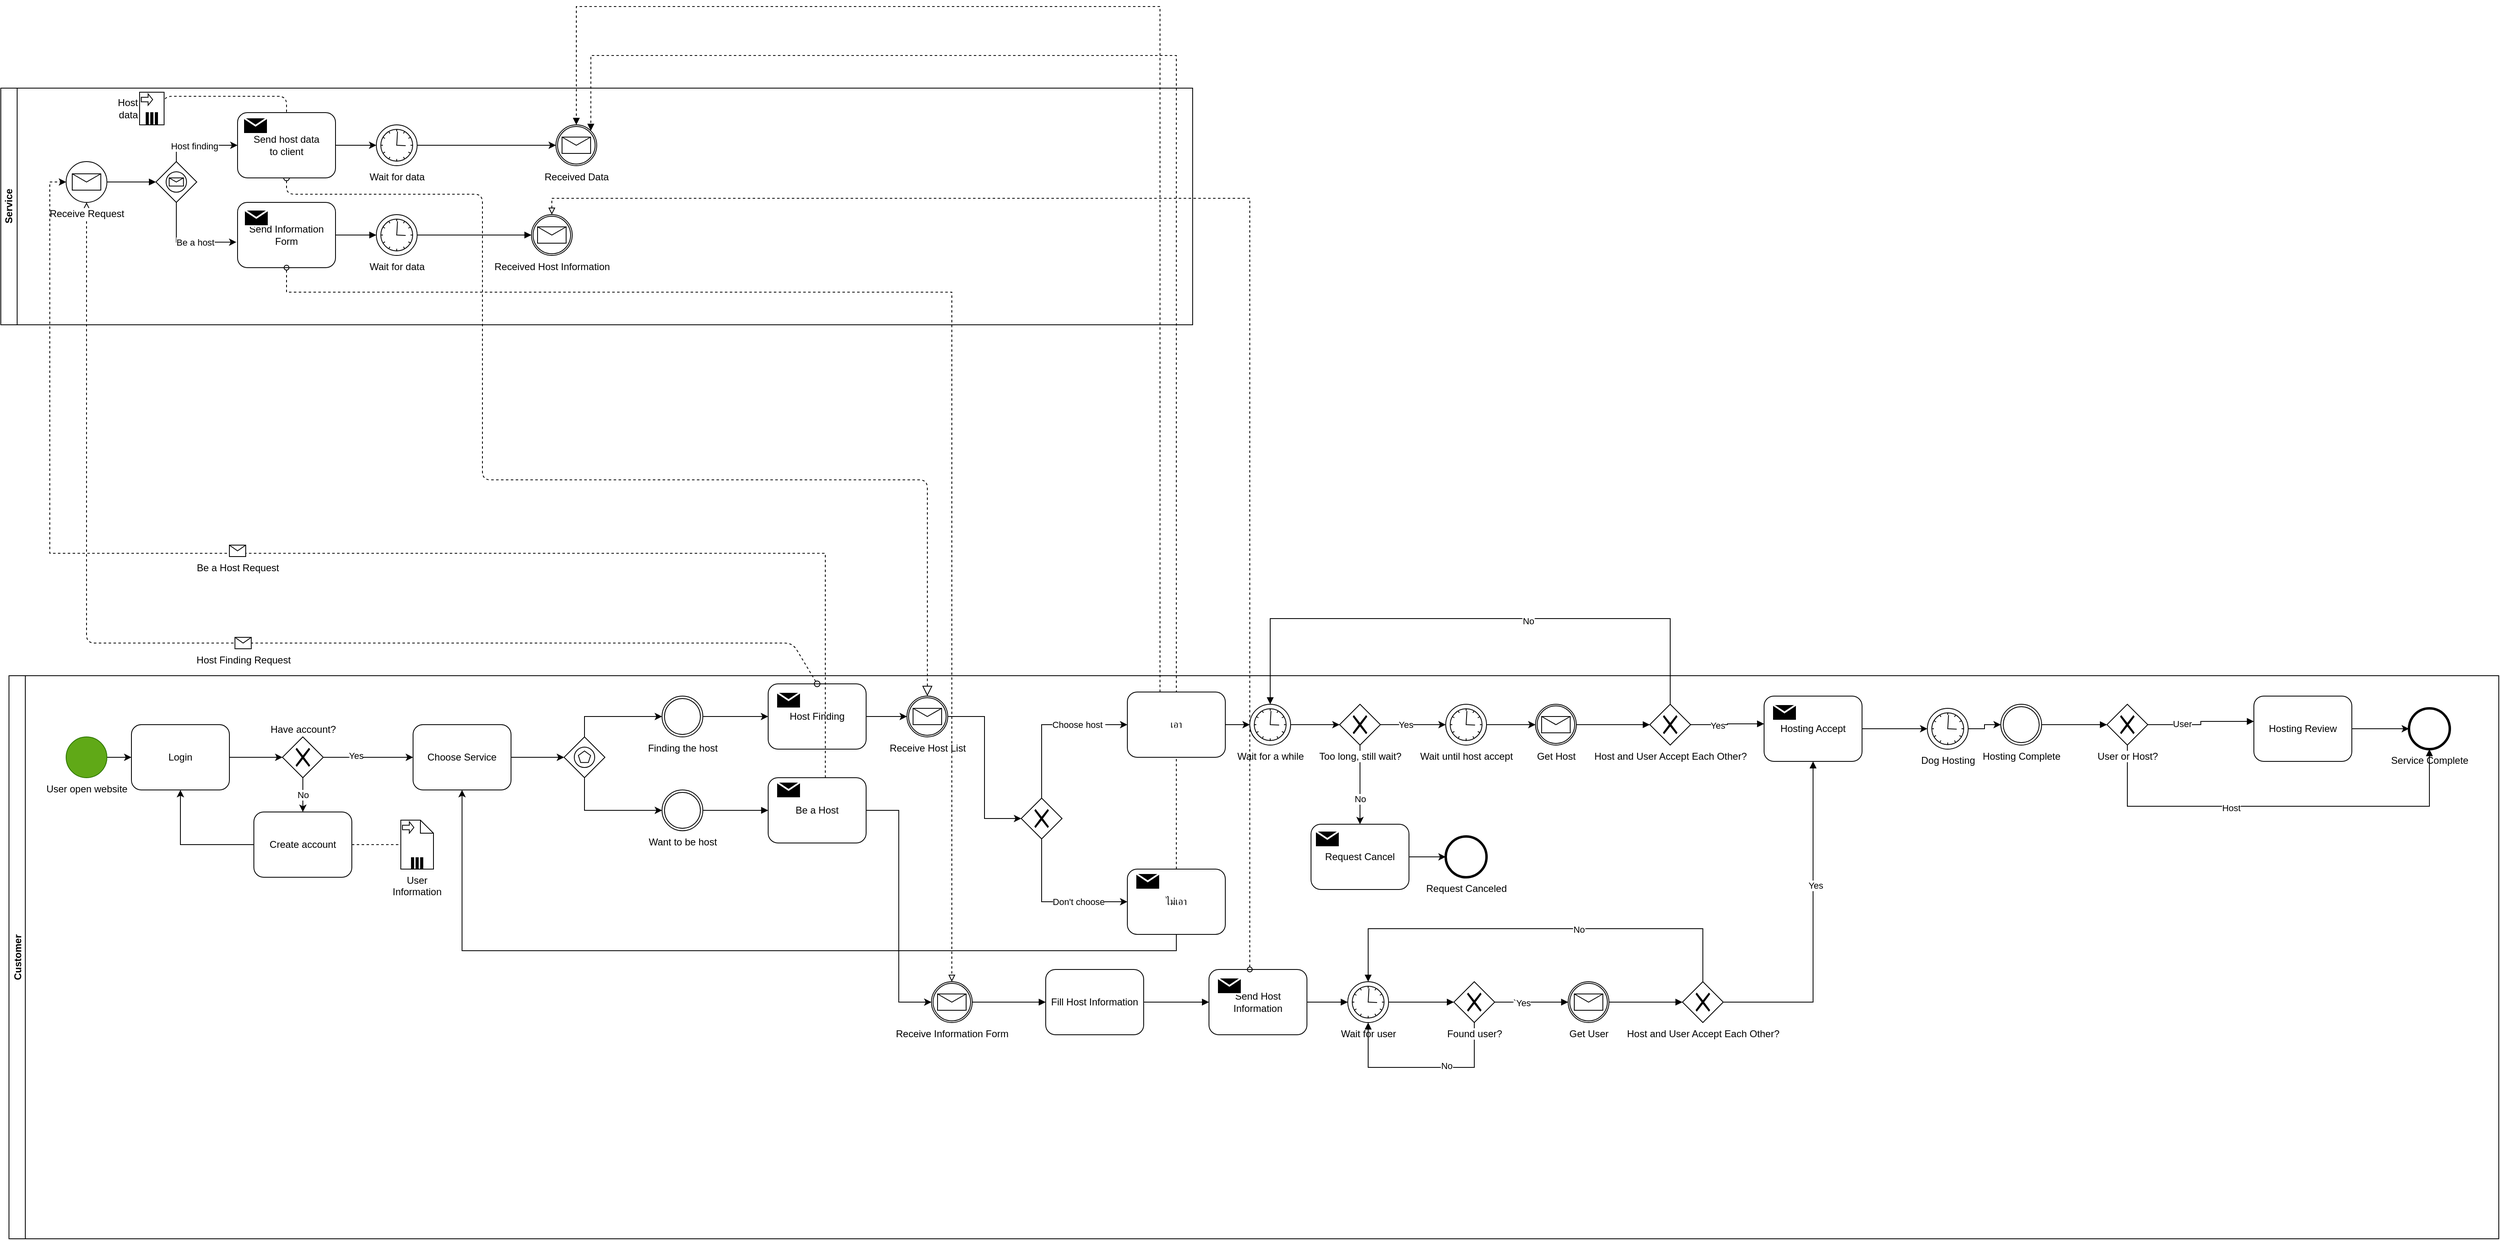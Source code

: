 <mxfile version="14.2.9" type="github">
  <diagram id="IrETMiKT1PBol7SlZVVF" name="Page-1">
    <mxGraphModel dx="1027" dy="2868" grid="1" gridSize="10" guides="1" tooltips="1" connect="1" arrows="1" fold="1" page="1" pageScale="1" pageWidth="3300" pageHeight="2339" math="0" shadow="0">
      <root>
        <mxCell id="0" />
        <mxCell id="1" parent="0" />
        <mxCell id="GYebaWpX_v4GkrJhdZKg-164" style="edgeStyle=orthogonalEdgeStyle;rounded=0;orthogonalLoop=1;jettySize=auto;html=1;entryX=0.855;entryY=0.145;entryDx=0;entryDy=0;entryPerimeter=0;dashed=1;startArrow=none;startFill=0;endArrow=block;endFill=1;" edge="1" parent="1" source="U3PMsX30JAEfUQWBjq2b-112" target="GYebaWpX_v4GkrJhdZKg-162">
          <mxGeometry relative="1" as="geometry">
            <Array as="points">
              <mxPoint x="1630" y="-2040" />
              <mxPoint x="913" y="-2040" />
            </Array>
          </mxGeometry>
        </mxCell>
        <mxCell id="6" value="Customer" style="swimlane;startSize=20;horizontal=0;labelPosition=center;verticalLabelPosition=middle;align=center;verticalAlign=middle;" parent="1" vertex="1">
          <mxGeometry x="200" y="-1280" width="3050" height="690" as="geometry" />
        </mxCell>
        <mxCell id="16" style="edgeStyle=orthogonalEdgeStyle;rounded=0;orthogonalLoop=1;jettySize=auto;html=1;entryX=0;entryY=0.5;entryDx=0;entryDy=0;" parent="6" source="7" target="15" edge="1">
          <mxGeometry relative="1" as="geometry" />
        </mxCell>
        <mxCell id="7" value="&lt;span style=&quot;&quot;&gt;User open website&lt;/span&gt;" style="shape=mxgraph.bpmn.shape;html=1;verticalLabelPosition=bottom;labelBackgroundColor=#FFFFFF;verticalAlign=top;align=center;perimeter=ellipsePerimeter;outlineConnect=0;outline=standard;symbol=general;fillColor=#60a917;strokeColor=#2D7600;" parent="6" vertex="1">
          <mxGeometry x="70" y="75" width="50" height="50" as="geometry" />
        </mxCell>
        <mxCell id="8" value="&lt;span style=&quot;&quot;&gt;Have account?&lt;/span&gt;" style="shape=mxgraph.bpmn.shape;html=1;verticalLabelPosition=top;labelBackgroundColor=#FFFFFF;verticalAlign=bottom;align=center;perimeter=rhombusPerimeter;background=gateway;outlineConnect=0;outline=none;symbol=exclusiveGw;labelPosition=center;" parent="6" vertex="1">
          <mxGeometry x="335" y="75" width="50" height="50" as="geometry" />
        </mxCell>
        <mxCell id="18" style="edgeStyle=orthogonalEdgeStyle;rounded=0;orthogonalLoop=1;jettySize=auto;html=1;entryX=0.5;entryY=1;entryDx=0;entryDy=0;" parent="6" source="10" target="15" edge="1">
          <mxGeometry relative="1" as="geometry" />
        </mxCell>
        <mxCell id="10" value="Create account" style="shape=ext;rounded=1;html=1;whiteSpace=wrap;labelBackgroundColor=#FFFFFF;" parent="6" vertex="1">
          <mxGeometry x="300" y="167" width="120" height="80" as="geometry" />
        </mxCell>
        <mxCell id="45" style="edgeStyle=orthogonalEdgeStyle;rounded=0;orthogonalLoop=1;jettySize=auto;html=1;entryX=0;entryY=0.5;entryDx=0;entryDy=0;" parent="6" source="14" target="46" edge="1">
          <mxGeometry relative="1" as="geometry">
            <mxPoint x="670" y="100" as="targetPoint" />
          </mxGeometry>
        </mxCell>
        <mxCell id="14" value="Choose Service" style="shape=ext;rounded=1;html=1;whiteSpace=wrap;labelBackgroundColor=#FFFFFF;" parent="6" vertex="1">
          <mxGeometry x="495" y="60" width="120" height="80" as="geometry" />
        </mxCell>
        <mxCell id="12" style="edgeStyle=orthogonalEdgeStyle;rounded=0;orthogonalLoop=1;jettySize=auto;html=1;exitX=1;exitY=0.5;exitDx=0;exitDy=0;entryX=0;entryY=0.5;entryDx=0;entryDy=0;" parent="6" source="8" target="14" edge="1">
          <mxGeometry relative="1" as="geometry">
            <mxPoint x="385" y="90.167" as="targetPoint" />
          </mxGeometry>
        </mxCell>
        <mxCell id="13" value="Yes" style="edgeLabel;html=1;align=center;verticalAlign=middle;resizable=0;points=[];" parent="12" vertex="1" connectable="0">
          <mxGeometry x="-0.277" y="2" relative="1" as="geometry">
            <mxPoint as="offset" />
          </mxGeometry>
        </mxCell>
        <mxCell id="9" value="No" style="edgeStyle=orthogonalEdgeStyle;rounded=0;orthogonalLoop=1;jettySize=auto;html=1;exitX=0.5;exitY=1;exitDx=0;exitDy=0;entryX=0.5;entryY=0;entryDx=0;entryDy=0;" parent="6" source="8" target="10" edge="1">
          <mxGeometry relative="1" as="geometry">
            <mxPoint x="280" y="170" as="targetPoint" />
          </mxGeometry>
        </mxCell>
        <mxCell id="17" style="edgeStyle=orthogonalEdgeStyle;rounded=0;orthogonalLoop=1;jettySize=auto;html=1;entryX=0;entryY=0.5;entryDx=0;entryDy=0;" parent="6" source="15" target="8" edge="1">
          <mxGeometry relative="1" as="geometry" />
        </mxCell>
        <mxCell id="15" value="Login" style="shape=ext;rounded=1;html=1;whiteSpace=wrap;" parent="6" vertex="1">
          <mxGeometry x="150" y="60" width="120" height="80" as="geometry" />
        </mxCell>
        <mxCell id="36" value="User Information" style="shape=note;whiteSpace=wrap;size=16;html=1;dropTarget=0;labelPosition=center;verticalLabelPosition=bottom;align=center;verticalAlign=top;" parent="6" vertex="1">
          <mxGeometry x="480" y="177" width="40" height="60" as="geometry" />
        </mxCell>
        <mxCell id="37" value="" style="html=1;shape=singleArrow;arrowWidth=0.4;arrowSize=0.4;outlineConnect=0;" parent="36" vertex="1">
          <mxGeometry width="14" height="14" relative="1" as="geometry">
            <mxPoint x="2" y="2" as="offset" />
          </mxGeometry>
        </mxCell>
        <mxCell id="38" value="" style="html=1;whiteSpace=wrap;shape=parallelMarker;outlineConnect=0;" parent="36" vertex="1">
          <mxGeometry x="0.5" y="1" width="14" height="14" relative="1" as="geometry">
            <mxPoint x="-7" y="-14" as="offset" />
          </mxGeometry>
        </mxCell>
        <mxCell id="42" value="" style="edgeStyle=elbowEdgeStyle;html=1;endArrow=none;elbow=vertical;dashed=1;exitX=1;exitY=0.5;exitDx=0;exitDy=0;entryX=0;entryY=0.5;entryDx=0;entryDy=0;entryPerimeter=0;" parent="6" source="10" target="36" edge="1">
          <mxGeometry width="160" relative="1" as="geometry">
            <mxPoint x="560" y="206.0" as="sourcePoint" />
            <mxPoint x="635" y="208.0" as="targetPoint" />
          </mxGeometry>
        </mxCell>
        <mxCell id="51" style="edgeStyle=orthogonalEdgeStyle;rounded=0;orthogonalLoop=1;jettySize=auto;html=1;entryX=0;entryY=0.5;entryDx=0;entryDy=0;" parent="6" source="46" target="48" edge="1">
          <mxGeometry relative="1" as="geometry">
            <Array as="points">
              <mxPoint x="705" y="165" />
            </Array>
          </mxGeometry>
        </mxCell>
        <mxCell id="46" value="" style="shape=mxgraph.bpmn.shape;html=1;verticalLabelPosition=bottom;labelBackgroundColor=#ffffff;verticalAlign=top;align=center;perimeter=rhombusPerimeter;background=gateway;outlineConnect=0;outline=standard;symbol=multiple;" parent="6" vertex="1">
          <mxGeometry x="680" y="75" width="50" height="50" as="geometry" />
        </mxCell>
        <mxCell id="55" style="edgeStyle=orthogonalEdgeStyle;rounded=0;orthogonalLoop=1;jettySize=auto;html=1;exitX=1;exitY=0.5;exitDx=0;exitDy=0;entryX=0;entryY=0.5;entryDx=0;entryDy=0;" parent="6" source="47" target="54" edge="1">
          <mxGeometry relative="1" as="geometry" />
        </mxCell>
        <mxCell id="47" value="&lt;span style=&quot;&quot;&gt;Finding the host&lt;/span&gt;" style="shape=mxgraph.bpmn.shape;html=1;verticalLabelPosition=bottom;labelBackgroundColor=#FFFFFF;verticalAlign=top;align=center;perimeter=ellipsePerimeter;outlineConnect=0;outline=throwing;symbol=general;" parent="6" vertex="1">
          <mxGeometry x="800" y="25" width="50" height="50" as="geometry" />
        </mxCell>
        <mxCell id="48" value="&lt;span style=&quot;&quot;&gt;Want to be host&lt;/span&gt;" style="shape=mxgraph.bpmn.shape;html=1;verticalLabelPosition=bottom;labelBackgroundColor=#FFFFFF;verticalAlign=top;align=center;perimeter=ellipsePerimeter;outlineConnect=0;outline=throwing;symbol=general;" parent="6" vertex="1">
          <mxGeometry x="800" y="140" width="50" height="50" as="geometry" />
        </mxCell>
        <mxCell id="50" style="edgeStyle=orthogonalEdgeStyle;rounded=0;orthogonalLoop=1;jettySize=auto;html=1;exitX=0.5;exitY=0;exitDx=0;exitDy=0;entryX=0;entryY=0.5;entryDx=0;entryDy=0;" parent="6" source="46" target="47" edge="1">
          <mxGeometry relative="1" as="geometry">
            <mxPoint x="750" y="50" as="targetPoint" />
          </mxGeometry>
        </mxCell>
        <mxCell id="T-1_7jK3bNMxZLInZrGx-74" style="edgeStyle=orthogonalEdgeStyle;rounded=0;orthogonalLoop=1;jettySize=auto;html=1;exitX=1;exitY=0.5;exitDx=0;exitDy=0;entryX=0;entryY=0.5;entryDx=0;entryDy=0;" parent="6" source="54" target="T-1_7jK3bNMxZLInZrGx-72" edge="1">
          <mxGeometry relative="1" as="geometry" />
        </mxCell>
        <mxCell id="54" value="Host Finding" style="shape=ext;rounded=1;html=1;whiteSpace=wrap;labelBackgroundColor=#FFFFFF;" parent="6" vertex="1">
          <mxGeometry x="930" y="10" width="120" height="80" as="geometry" />
        </mxCell>
        <mxCell id="GYebaWpX_v4GkrJhdZKg-70" style="edgeStyle=orthogonalEdgeStyle;rounded=0;orthogonalLoop=1;jettySize=auto;html=1;entryX=0;entryY=0.5;entryDx=0;entryDy=0;startArrow=none;startFill=0;" edge="1" parent="6" source="61" target="GYebaWpX_v4GkrJhdZKg-68">
          <mxGeometry relative="1" as="geometry" />
        </mxCell>
        <mxCell id="61" value="Be a Host" style="shape=ext;rounded=1;html=1;whiteSpace=wrap;labelBackgroundColor=#FFFFFF;" parent="6" vertex="1">
          <mxGeometry x="930" y="125" width="120" height="80" as="geometry" />
        </mxCell>
        <mxCell id="60" style="edgeStyle=none;orthogonalLoop=1;jettySize=auto;html=1;endArrow=block;endFill=1;endSize=6;entryX=0;entryY=0.5;entryDx=0;entryDy=0;" parent="6" source="48" target="61" edge="1">
          <mxGeometry relative="1" as="geometry">
            <mxPoint x="920" y="165" as="targetPoint" />
          </mxGeometry>
        </mxCell>
        <mxCell id="T-1_7jK3bNMxZLInZrGx-62" value="" style="shape=message;whiteSpace=wrap;html=1;outlineConnect=0;fillColor=#000000;strokeColor=#ffffff;strokeWidth=2;" parent="6" vertex="1">
          <mxGeometry x="940" y="20" width="30" height="20" as="geometry" />
        </mxCell>
        <mxCell id="T-1_7jK3bNMxZLInZrGx-63" style="edgeStyle=orthogonalEdgeStyle;rounded=0;orthogonalLoop=1;jettySize=auto;html=1;exitX=0.5;exitY=1;exitDx=0;exitDy=0;" parent="6" source="T-1_7jK3bNMxZLInZrGx-62" target="T-1_7jK3bNMxZLInZrGx-62" edge="1">
          <mxGeometry relative="1" as="geometry" />
        </mxCell>
        <mxCell id="T-1_7jK3bNMxZLInZrGx-64" value="" style="shape=message;whiteSpace=wrap;html=1;outlineConnect=0;fillColor=#000000;strokeColor=#ffffff;strokeWidth=2;" parent="6" vertex="1">
          <mxGeometry x="940" y="130" width="30" height="20" as="geometry" />
        </mxCell>
        <mxCell id="U3PMsX30JAEfUQWBjq2b-96" style="edgeStyle=orthogonalEdgeStyle;rounded=0;orthogonalLoop=1;jettySize=auto;html=1;exitX=1;exitY=0.5;exitDx=0;exitDy=0;entryX=0;entryY=0.5;entryDx=0;entryDy=0;" parent="6" source="T-1_7jK3bNMxZLInZrGx-72" target="U3PMsX30JAEfUQWBjq2b-121" edge="1">
          <mxGeometry relative="1" as="geometry">
            <mxPoint x="1240" y="175" as="targetPoint" />
          </mxGeometry>
        </mxCell>
        <mxCell id="T-1_7jK3bNMxZLInZrGx-72" value="Receive Host List" style="shape=mxgraph.bpmn.shape;html=1;verticalLabelPosition=bottom;labelBackgroundColor=#ffffff;verticalAlign=top;align=center;perimeter=ellipsePerimeter;outlineConnect=0;outline=catching;symbol=message;" parent="6" vertex="1">
          <mxGeometry x="1100" y="25" width="50" height="50" as="geometry" />
        </mxCell>
        <mxCell id="U3PMsX30JAEfUQWBjq2b-111" value="" style="shape=message;whiteSpace=wrap;html=1;outlineConnect=0;fillColor=#000000;strokeColor=#ffffff;strokeWidth=2;" parent="6" vertex="1">
          <mxGeometry x="1380" y="25" width="30" height="20" as="geometry" />
        </mxCell>
        <mxCell id="U3PMsX30JAEfUQWBjq2b-103" style="edgeStyle=orthogonalEdgeStyle;rounded=0;orthogonalLoop=1;jettySize=auto;html=1;entryX=0;entryY=0.5;entryDx=0;entryDy=0;exitX=0.5;exitY=0;exitDx=0;exitDy=0;" parent="6" source="U3PMsX30JAEfUQWBjq2b-121" target="U3PMsX30JAEfUQWBjq2b-110" edge="1">
          <mxGeometry relative="1" as="geometry">
            <mxPoint x="1265" y="210" as="targetPoint" />
            <mxPoint x="1265" y="150" as="sourcePoint" />
          </mxGeometry>
        </mxCell>
        <mxCell id="U3PMsX30JAEfUQWBjq2b-119" value="Choose host&amp;nbsp;" style="edgeLabel;html=1;align=center;verticalAlign=middle;resizable=0;points=[];" parent="U3PMsX30JAEfUQWBjq2b-103" connectable="0" vertex="1">
          <mxGeometry x="0.383" relative="1" as="geometry">
            <mxPoint as="offset" />
          </mxGeometry>
        </mxCell>
        <mxCell id="U3PMsX30JAEfUQWBjq2b-128" style="edgeStyle=orthogonalEdgeStyle;rounded=0;orthogonalLoop=1;jettySize=auto;html=1;exitX=0.5;exitY=1;exitDx=0;exitDy=0;entryX=0.5;entryY=1;entryDx=0;entryDy=0;" parent="6" source="U3PMsX30JAEfUQWBjq2b-112" target="14" edge="1">
          <mxGeometry relative="1" as="geometry" />
        </mxCell>
        <mxCell id="U3PMsX30JAEfUQWBjq2b-112" value="ไม่เอา" style="shape=ext;rounded=1;html=1;whiteSpace=wrap;labelBackgroundColor=#FFFFFF;" parent="6" vertex="1">
          <mxGeometry x="1370" y="237" width="120" height="80" as="geometry" />
        </mxCell>
        <mxCell id="U3PMsX30JAEfUQWBjq2b-113" value="" style="shape=message;whiteSpace=wrap;html=1;outlineConnect=0;fillColor=#000000;strokeColor=#ffffff;strokeWidth=2;" parent="6" vertex="1">
          <mxGeometry x="1380" y="242" width="30" height="20" as="geometry" />
        </mxCell>
        <mxCell id="U3PMsX30JAEfUQWBjq2b-122" style="edgeStyle=orthogonalEdgeStyle;rounded=0;orthogonalLoop=1;jettySize=auto;html=1;exitX=0.5;exitY=1;exitDx=0;exitDy=0;entryX=0;entryY=0.5;entryDx=0;entryDy=0;" parent="6" source="U3PMsX30JAEfUQWBjq2b-121" target="U3PMsX30JAEfUQWBjq2b-112" edge="1">
          <mxGeometry relative="1" as="geometry" />
        </mxCell>
        <mxCell id="U3PMsX30JAEfUQWBjq2b-123" value="Don&#39;t choose" style="edgeLabel;html=1;align=center;verticalAlign=middle;resizable=0;points=[];" parent="U3PMsX30JAEfUQWBjq2b-122" connectable="0" vertex="1">
          <mxGeometry x="0.228" relative="1" as="geometry">
            <mxPoint x="10" as="offset" />
          </mxGeometry>
        </mxCell>
        <mxCell id="U3PMsX30JAEfUQWBjq2b-121" value="" style="shape=mxgraph.bpmn.shape;html=1;verticalLabelPosition=bottom;labelBackgroundColor=#ffffff;verticalAlign=top;align=center;perimeter=rhombusPerimeter;background=gateway;outlineConnect=0;outline=none;symbol=exclusiveGw;" parent="6" vertex="1">
          <mxGeometry x="1240" y="150" width="50" height="50" as="geometry" />
        </mxCell>
        <mxCell id="U3PMsX30JAEfUQWBjq2b-131" style="edgeStyle=orthogonalEdgeStyle;rounded=0;orthogonalLoop=1;jettySize=auto;html=1;exitX=1;exitY=0.5;exitDx=0;exitDy=0;entryX=0;entryY=0.5;entryDx=0;entryDy=0;" parent="6" source="U3PMsX30JAEfUQWBjq2b-129" target="U3PMsX30JAEfUQWBjq2b-130" edge="1">
          <mxGeometry relative="1" as="geometry" />
        </mxCell>
        <mxCell id="U3PMsX30JAEfUQWBjq2b-129" value="Wait for a while" style="shape=mxgraph.bpmn.shape;html=1;verticalLabelPosition=bottom;labelBackgroundColor=#ffffff;verticalAlign=top;align=center;perimeter=ellipsePerimeter;outlineConnect=0;outline=eventInt;symbol=timer;" parent="6" vertex="1">
          <mxGeometry x="1520" y="35" width="50" height="50" as="geometry" />
        </mxCell>
        <mxCell id="U3PMsX30JAEfUQWBjq2b-135" style="edgeStyle=orthogonalEdgeStyle;rounded=0;orthogonalLoop=1;jettySize=auto;html=1;entryX=0;entryY=0.5;entryDx=0;entryDy=0;" parent="6" source="U3PMsX30JAEfUQWBjq2b-130" target="h3d5h09bkvbN1Yg0jdXW-66" edge="1">
          <mxGeometry relative="1" as="geometry">
            <Array as="points" />
            <mxPoint x="1800" y="60" as="targetPoint" />
          </mxGeometry>
        </mxCell>
        <mxCell id="U3PMsX30JAEfUQWBjq2b-138" value="Yes" style="edgeLabel;html=1;align=center;verticalAlign=middle;resizable=0;points=[];" parent="U3PMsX30JAEfUQWBjq2b-135" connectable="0" vertex="1">
          <mxGeometry x="-0.223" y="-1" relative="1" as="geometry">
            <mxPoint y="-1.03" as="offset" />
          </mxGeometry>
        </mxCell>
        <mxCell id="U3PMsX30JAEfUQWBjq2b-137" style="edgeStyle=orthogonalEdgeStyle;rounded=0;orthogonalLoop=1;jettySize=auto;html=1;entryX=0.5;entryY=0;entryDx=0;entryDy=0;exitX=0.5;exitY=1;exitDx=0;exitDy=0;" parent="6" source="U3PMsX30JAEfUQWBjq2b-130" target="U3PMsX30JAEfUQWBjq2b-136" edge="1">
          <mxGeometry relative="1" as="geometry" />
        </mxCell>
        <mxCell id="U3PMsX30JAEfUQWBjq2b-139" value="No" style="edgeLabel;html=1;align=center;verticalAlign=middle;resizable=0;points=[];" parent="U3PMsX30JAEfUQWBjq2b-137" connectable="0" vertex="1">
          <mxGeometry x="-0.229" y="2" relative="1" as="geometry">
            <mxPoint x="-2" y="28" as="offset" />
          </mxGeometry>
        </mxCell>
        <mxCell id="U3PMsX30JAEfUQWBjq2b-130" value="Too long, still wait?" style="shape=mxgraph.bpmn.shape;html=1;verticalLabelPosition=bottom;labelBackgroundColor=#ffffff;verticalAlign=top;align=center;perimeter=rhombusPerimeter;background=gateway;outlineConnect=0;outline=none;symbol=exclusiveGw;" parent="6" vertex="1">
          <mxGeometry x="1630" y="35" width="50" height="50" as="geometry" />
        </mxCell>
        <mxCell id="h3d5h09bkvbN1Yg0jdXW-64" style="edgeStyle=orthogonalEdgeStyle;rounded=0;orthogonalLoop=1;jettySize=auto;html=1;entryX=0;entryY=0.5;entryDx=0;entryDy=0;" parent="6" source="U3PMsX30JAEfUQWBjq2b-136" target="h3d5h09bkvbN1Yg0jdXW-63" edge="1">
          <mxGeometry relative="1" as="geometry" />
        </mxCell>
        <mxCell id="U3PMsX30JAEfUQWBjq2b-136" value="Request Cancel" style="shape=ext;rounded=1;html=1;whiteSpace=wrap;labelBackgroundColor=#FFFFFF;" parent="6" vertex="1">
          <mxGeometry x="1595" y="182" width="120" height="80" as="geometry" />
        </mxCell>
        <mxCell id="h3d5h09bkvbN1Yg0jdXW-63" value="Request Canceled" style="shape=mxgraph.bpmn.shape;html=1;verticalLabelPosition=bottom;labelBackgroundColor=#ffffff;verticalAlign=top;align=center;perimeter=ellipsePerimeter;outlineConnect=0;outline=end;symbol=general;" parent="6" vertex="1">
          <mxGeometry x="1760" y="197" width="50" height="50" as="geometry" />
        </mxCell>
        <mxCell id="h3d5h09bkvbN1Yg0jdXW-65" value="" style="shape=message;whiteSpace=wrap;html=1;outlineConnect=0;fillColor=#000000;strokeColor=#ffffff;strokeWidth=2;" parent="6" vertex="1">
          <mxGeometry x="1600" y="190" width="30" height="20" as="geometry" />
        </mxCell>
        <mxCell id="h3d5h09bkvbN1Yg0jdXW-67" style="edgeStyle=orthogonalEdgeStyle;rounded=0;orthogonalLoop=1;jettySize=auto;html=1;entryX=0;entryY=0.5;entryDx=0;entryDy=0;" parent="6" source="h3d5h09bkvbN1Yg0jdXW-66" target="h3d5h09bkvbN1Yg0jdXW-86" edge="1">
          <mxGeometry relative="1" as="geometry">
            <mxPoint x="1870.0" y="60.0" as="targetPoint" />
          </mxGeometry>
        </mxCell>
        <mxCell id="h3d5h09bkvbN1Yg0jdXW-66" value="Wait until host accept" style="shape=mxgraph.bpmn.shape;html=1;verticalLabelPosition=bottom;labelBackgroundColor=#ffffff;verticalAlign=top;align=center;perimeter=ellipsePerimeter;outlineConnect=0;outline=eventInt;symbol=timer;" parent="6" vertex="1">
          <mxGeometry x="1760" y="35" width="50" height="50" as="geometry" />
        </mxCell>
        <mxCell id="U3PMsX30JAEfUQWBjq2b-127" value="" style="edgeStyle=orthogonalEdgeStyle;rounded=0;orthogonalLoop=1;jettySize=auto;html=1;entryX=0;entryY=0.5;entryDx=0;entryDy=0;" parent="6" source="U3PMsX30JAEfUQWBjq2b-110" target="U3PMsX30JAEfUQWBjq2b-129" edge="1">
          <mxGeometry relative="1" as="geometry">
            <mxPoint x="1570" y="60" as="targetPoint" />
          </mxGeometry>
        </mxCell>
        <mxCell id="h3d5h09bkvbN1Yg0jdXW-73" style="edgeStyle=orthogonalEdgeStyle;rounded=0;orthogonalLoop=1;jettySize=auto;html=1;entryX=0;entryY=0.5;entryDx=0;entryDy=0;exitX=1;exitY=0.5;exitDx=0;exitDy=0;" parent="6" source="h3d5h09bkvbN1Yg0jdXW-78" target="h3d5h09bkvbN1Yg0jdXW-71" edge="1">
          <mxGeometry relative="1" as="geometry">
            <mxPoint x="2250" y="60.034" as="sourcePoint" />
          </mxGeometry>
        </mxCell>
        <mxCell id="GYebaWpX_v4GkrJhdZKg-135" style="edgeStyle=orthogonalEdgeStyle;rounded=0;orthogonalLoop=1;jettySize=auto;html=1;entryX=0;entryY=0.5;entryDx=0;entryDy=0;startArrow=none;startFill=0;endArrow=block;endFill=1;" edge="1" parent="6" source="h3d5h09bkvbN1Yg0jdXW-71" target="GYebaWpX_v4GkrJhdZKg-130">
          <mxGeometry relative="1" as="geometry" />
        </mxCell>
        <mxCell id="h3d5h09bkvbN1Yg0jdXW-71" value="Hosting Complete" style="shape=mxgraph.bpmn.shape;html=1;verticalLabelPosition=bottom;labelBackgroundColor=#ffffff;verticalAlign=top;align=center;perimeter=ellipsePerimeter;outlineConnect=0;outline=throwing;symbol=general;" parent="6" vertex="1">
          <mxGeometry x="2440" y="35" width="50" height="50" as="geometry" />
        </mxCell>
        <mxCell id="h3d5h09bkvbN1Yg0jdXW-75" value="Hosting Review" style="shape=ext;rounded=1;html=1;whiteSpace=wrap;" parent="6" vertex="1">
          <mxGeometry x="2750" y="25" width="120" height="80" as="geometry" />
        </mxCell>
        <mxCell id="h3d5h09bkvbN1Yg0jdXW-78" value="Dog Hosting" style="shape=mxgraph.bpmn.shape;html=1;verticalLabelPosition=bottom;labelBackgroundColor=#ffffff;verticalAlign=top;align=center;perimeter=ellipsePerimeter;outlineConnect=0;outline=standard;symbol=timer;" parent="6" vertex="1">
          <mxGeometry x="2350" y="40" width="50" height="50" as="geometry" />
        </mxCell>
        <mxCell id="h3d5h09bkvbN1Yg0jdXW-82" value="Service Complete" style="shape=mxgraph.bpmn.shape;html=1;verticalLabelPosition=bottom;labelBackgroundColor=#ffffff;verticalAlign=top;align=center;perimeter=ellipsePerimeter;outlineConnect=0;outline=end;symbol=general;" parent="6" vertex="1">
          <mxGeometry x="2940" y="40" width="50" height="50" as="geometry" />
        </mxCell>
        <mxCell id="h3d5h09bkvbN1Yg0jdXW-80" style="edgeStyle=orthogonalEdgeStyle;rounded=0;orthogonalLoop=1;jettySize=auto;html=1;" parent="6" source="h3d5h09bkvbN1Yg0jdXW-75" target="h3d5h09bkvbN1Yg0jdXW-82" edge="1">
          <mxGeometry relative="1" as="geometry">
            <mxPoint x="2680" y="65" as="targetPoint" />
          </mxGeometry>
        </mxCell>
        <mxCell id="GYebaWpX_v4GkrJhdZKg-125" style="edgeStyle=orthogonalEdgeStyle;rounded=0;orthogonalLoop=1;jettySize=auto;html=1;entryX=0;entryY=0.5;entryDx=0;entryDy=0;startArrow=none;startFill=0;endArrow=block;endFill=1;" edge="1" parent="6" source="h3d5h09bkvbN1Yg0jdXW-86" target="GYebaWpX_v4GkrJhdZKg-124">
          <mxGeometry relative="1" as="geometry" />
        </mxCell>
        <mxCell id="h3d5h09bkvbN1Yg0jdXW-86" value="Get Host" style="shape=mxgraph.bpmn.shape;html=1;verticalLabelPosition=bottom;labelBackgroundColor=#ffffff;verticalAlign=top;align=center;perimeter=ellipsePerimeter;outlineConnect=0;outline=catching;symbol=message;" parent="6" vertex="1">
          <mxGeometry x="1870" y="35" width="50" height="50" as="geometry" />
        </mxCell>
        <mxCell id="h3d5h09bkvbN1Yg0jdXW-90" style="edgeStyle=orthogonalEdgeStyle;rounded=0;orthogonalLoop=1;jettySize=auto;html=1;entryX=0;entryY=0.5;entryDx=0;entryDy=0;" parent="6" source="h3d5h09bkvbN1Yg0jdXW-88" target="h3d5h09bkvbN1Yg0jdXW-78" edge="1">
          <mxGeometry relative="1" as="geometry" />
        </mxCell>
        <mxCell id="h3d5h09bkvbN1Yg0jdXW-88" value="Hosting Accept" style="shape=ext;rounded=1;html=1;whiteSpace=wrap;labelBackgroundColor=#FFFFFF;" parent="6" vertex="1">
          <mxGeometry x="2150" y="25" width="120" height="80" as="geometry" />
        </mxCell>
        <mxCell id="h3d5h09bkvbN1Yg0jdXW-91" value="" style="shape=message;whiteSpace=wrap;html=1;outlineConnect=0;fillColor=#000000;strokeColor=#ffffff;strokeWidth=2;" parent="6" vertex="1">
          <mxGeometry x="2160" y="35" width="30" height="20" as="geometry" />
        </mxCell>
        <mxCell id="GYebaWpX_v4GkrJhdZKg-72" style="edgeStyle=orthogonalEdgeStyle;rounded=0;orthogonalLoop=1;jettySize=auto;html=1;entryX=0;entryY=0.5;entryDx=0;entryDy=0;startArrow=none;startFill=0;endArrow=block;endFill=1;" edge="1" parent="6" source="GYebaWpX_v4GkrJhdZKg-68" target="GYebaWpX_v4GkrJhdZKg-71">
          <mxGeometry relative="1" as="geometry" />
        </mxCell>
        <mxCell id="GYebaWpX_v4GkrJhdZKg-68" value="Receive Information Form&lt;br&gt;" style="shape=mxgraph.bpmn.shape;html=1;verticalLabelPosition=bottom;labelBackgroundColor=#ffffff;verticalAlign=top;align=center;perimeter=ellipsePerimeter;outlineConnect=0;outline=catching;symbol=message;" vertex="1" parent="6">
          <mxGeometry x="1130" y="375" width="50" height="50" as="geometry" />
        </mxCell>
        <mxCell id="GYebaWpX_v4GkrJhdZKg-74" style="edgeStyle=orthogonalEdgeStyle;rounded=0;orthogonalLoop=1;jettySize=auto;html=1;entryX=0;entryY=0.5;entryDx=0;entryDy=0;startArrow=none;startFill=0;endArrow=block;endFill=1;" edge="1" parent="6" source="GYebaWpX_v4GkrJhdZKg-71" target="GYebaWpX_v4GkrJhdZKg-73">
          <mxGeometry relative="1" as="geometry" />
        </mxCell>
        <mxCell id="GYebaWpX_v4GkrJhdZKg-71" value="Fill Host Information" style="shape=ext;rounded=1;html=1;whiteSpace=wrap;" vertex="1" parent="6">
          <mxGeometry x="1270" y="360" width="120" height="80" as="geometry" />
        </mxCell>
        <mxCell id="GYebaWpX_v4GkrJhdZKg-81" style="edgeStyle=orthogonalEdgeStyle;rounded=0;orthogonalLoop=1;jettySize=auto;html=1;entryX=0;entryY=0.5;entryDx=0;entryDy=0;startArrow=none;startFill=0;endArrow=block;endFill=1;" edge="1" parent="6" source="GYebaWpX_v4GkrJhdZKg-73" target="GYebaWpX_v4GkrJhdZKg-80">
          <mxGeometry relative="1" as="geometry" />
        </mxCell>
        <mxCell id="GYebaWpX_v4GkrJhdZKg-73" value="Send Host Information" style="shape=ext;rounded=1;html=1;whiteSpace=wrap;labelBackgroundColor=#FFFFFF;" vertex="1" parent="6">
          <mxGeometry x="1470" y="360" width="120" height="80" as="geometry" />
        </mxCell>
        <mxCell id="GYebaWpX_v4GkrJhdZKg-75" value="" style="shape=message;whiteSpace=wrap;html=1;outlineConnect=0;fillColor=#000000;strokeColor=#ffffff;strokeWidth=2;" vertex="1" parent="6">
          <mxGeometry x="1480" y="370" width="30" height="20" as="geometry" />
        </mxCell>
        <mxCell id="GYebaWpX_v4GkrJhdZKg-85" style="edgeStyle=orthogonalEdgeStyle;rounded=0;orthogonalLoop=1;jettySize=auto;html=1;entryX=0;entryY=0.5;entryDx=0;entryDy=0;startArrow=none;startFill=0;endArrow=block;endFill=1;" edge="1" parent="6" source="GYebaWpX_v4GkrJhdZKg-80" target="GYebaWpX_v4GkrJhdZKg-84">
          <mxGeometry relative="1" as="geometry" />
        </mxCell>
        <mxCell id="GYebaWpX_v4GkrJhdZKg-80" value="Wait for user" style="shape=mxgraph.bpmn.shape;html=1;verticalLabelPosition=bottom;labelBackgroundColor=#ffffff;verticalAlign=top;align=center;perimeter=ellipsePerimeter;outlineConnect=0;outline=eventInt;symbol=timer;" vertex="1" parent="6">
          <mxGeometry x="1640" y="375" width="50" height="50" as="geometry" />
        </mxCell>
        <mxCell id="GYebaWpX_v4GkrJhdZKg-88" style="edgeStyle=orthogonalEdgeStyle;rounded=0;orthogonalLoop=1;jettySize=auto;html=1;entryX=0.5;entryY=1;entryDx=0;entryDy=0;startArrow=none;startFill=0;endArrow=block;endFill=1;" edge="1" parent="6" source="GYebaWpX_v4GkrJhdZKg-84" target="GYebaWpX_v4GkrJhdZKg-80">
          <mxGeometry relative="1" as="geometry">
            <Array as="points">
              <mxPoint x="1795" y="480" />
              <mxPoint x="1665" y="480" />
            </Array>
          </mxGeometry>
        </mxCell>
        <mxCell id="GYebaWpX_v4GkrJhdZKg-89" value="No" style="edgeLabel;html=1;align=center;verticalAlign=middle;resizable=0;points=[];" vertex="1" connectable="0" parent="GYebaWpX_v4GkrJhdZKg-88">
          <mxGeometry x="-0.255" y="-2" relative="1" as="geometry">
            <mxPoint as="offset" />
          </mxGeometry>
        </mxCell>
        <mxCell id="GYebaWpX_v4GkrJhdZKg-84" value="Found user?" style="shape=mxgraph.bpmn.shape;html=1;verticalLabelPosition=bottom;labelBackgroundColor=#ffffff;verticalAlign=top;align=center;perimeter=rhombusPerimeter;background=gateway;outlineConnect=0;outline=none;symbol=exclusiveGw;" vertex="1" parent="6">
          <mxGeometry x="1770" y="375" width="50" height="50" as="geometry" />
        </mxCell>
        <mxCell id="GYebaWpX_v4GkrJhdZKg-95" style="edgeStyle=orthogonalEdgeStyle;rounded=0;orthogonalLoop=1;jettySize=auto;html=1;entryX=0;entryY=0.5;entryDx=0;entryDy=0;startArrow=none;startFill=0;endArrow=block;endFill=1;" edge="1" parent="6" source="GYebaWpX_v4GkrJhdZKg-93">
          <mxGeometry relative="1" as="geometry">
            <mxPoint x="2050" y="400" as="targetPoint" />
          </mxGeometry>
        </mxCell>
        <mxCell id="GYebaWpX_v4GkrJhdZKg-93" value="Get User" style="shape=mxgraph.bpmn.shape;html=1;verticalLabelPosition=bottom;labelBackgroundColor=#ffffff;verticalAlign=top;align=center;perimeter=ellipsePerimeter;outlineConnect=0;outline=catching;symbol=message;" vertex="1" parent="6">
          <mxGeometry x="1910" y="375" width="50" height="50" as="geometry" />
        </mxCell>
        <mxCell id="GYebaWpX_v4GkrJhdZKg-86" style="edgeStyle=orthogonalEdgeStyle;rounded=0;orthogonalLoop=1;jettySize=auto;html=1;startArrow=none;startFill=0;endArrow=block;endFill=1;entryX=0;entryY=0.5;entryDx=0;entryDy=0;" edge="1" parent="6" source="GYebaWpX_v4GkrJhdZKg-84" target="GYebaWpX_v4GkrJhdZKg-93">
          <mxGeometry relative="1" as="geometry">
            <mxPoint x="1920" y="400" as="targetPoint" />
          </mxGeometry>
        </mxCell>
        <mxCell id="GYebaWpX_v4GkrJhdZKg-87" value="`Yes" style="edgeLabel;html=1;align=center;verticalAlign=middle;resizable=0;points=[];" vertex="1" connectable="0" parent="GYebaWpX_v4GkrJhdZKg-86">
          <mxGeometry x="-0.248" y="-1" relative="1" as="geometry">
            <mxPoint x="-1" as="offset" />
          </mxGeometry>
        </mxCell>
        <mxCell id="GYebaWpX_v4GkrJhdZKg-110" value="Host and User Accept Each Other?" style="shape=mxgraph.bpmn.shape;html=1;verticalLabelPosition=bottom;labelBackgroundColor=#ffffff;verticalAlign=top;align=center;perimeter=rhombusPerimeter;background=gateway;outlineConnect=0;outline=none;symbol=exclusiveGw;" vertex="1" parent="6">
          <mxGeometry x="2050" y="375" width="50" height="50" as="geometry" />
        </mxCell>
        <mxCell id="GYebaWpX_v4GkrJhdZKg-113" style="edgeStyle=orthogonalEdgeStyle;rounded=0;orthogonalLoop=1;jettySize=auto;html=1;startArrow=none;startFill=0;endArrow=block;endFill=1;entryX=0.5;entryY=0;entryDx=0;entryDy=0;" edge="1" parent="6" source="GYebaWpX_v4GkrJhdZKg-110" target="GYebaWpX_v4GkrJhdZKg-80">
          <mxGeometry relative="1" as="geometry">
            <mxPoint x="2075" y="310" as="targetPoint" />
            <Array as="points">
              <mxPoint x="2075" y="310" />
              <mxPoint x="1665" y="310" />
            </Array>
          </mxGeometry>
        </mxCell>
        <mxCell id="GYebaWpX_v4GkrJhdZKg-114" value="No" style="edgeLabel;html=1;align=center;verticalAlign=middle;resizable=0;points=[];" vertex="1" connectable="0" parent="GYebaWpX_v4GkrJhdZKg-113">
          <mxGeometry x="-0.194" y="1" relative="1" as="geometry">
            <mxPoint as="offset" />
          </mxGeometry>
        </mxCell>
        <mxCell id="GYebaWpX_v4GkrJhdZKg-111" style="edgeStyle=orthogonalEdgeStyle;rounded=0;orthogonalLoop=1;jettySize=auto;html=1;startArrow=none;startFill=0;endArrow=block;endFill=1;entryX=0.5;entryY=1;entryDx=0;entryDy=0;" edge="1" parent="6" source="GYebaWpX_v4GkrJhdZKg-110" target="h3d5h09bkvbN1Yg0jdXW-88">
          <mxGeometry relative="1" as="geometry">
            <mxPoint x="2230" y="400" as="targetPoint" />
            <Array as="points">
              <mxPoint x="2210" y="400" />
            </Array>
          </mxGeometry>
        </mxCell>
        <mxCell id="GYebaWpX_v4GkrJhdZKg-115" value="Yes" style="edgeLabel;html=1;align=center;verticalAlign=middle;resizable=0;points=[];" vertex="1" connectable="0" parent="GYebaWpX_v4GkrJhdZKg-111">
          <mxGeometry x="0.251" y="-3" relative="1" as="geometry">
            <mxPoint as="offset" />
          </mxGeometry>
        </mxCell>
        <mxCell id="GYebaWpX_v4GkrJhdZKg-126" style="edgeStyle=orthogonalEdgeStyle;rounded=0;orthogonalLoop=1;jettySize=auto;html=1;entryX=0;entryY=0.425;entryDx=0;entryDy=0;entryPerimeter=0;startArrow=none;startFill=0;endArrow=block;endFill=1;" edge="1" parent="6" source="GYebaWpX_v4GkrJhdZKg-124" target="h3d5h09bkvbN1Yg0jdXW-88">
          <mxGeometry relative="1" as="geometry" />
        </mxCell>
        <mxCell id="GYebaWpX_v4GkrJhdZKg-127" value="Yes" style="edgeLabel;html=1;align=center;verticalAlign=middle;resizable=0;points=[];" vertex="1" connectable="0" parent="GYebaWpX_v4GkrJhdZKg-126">
          <mxGeometry x="-0.275" y="-1" relative="1" as="geometry">
            <mxPoint as="offset" />
          </mxGeometry>
        </mxCell>
        <mxCell id="GYebaWpX_v4GkrJhdZKg-124" value="Host and User Accept Each Other?" style="shape=mxgraph.bpmn.shape;html=1;verticalLabelPosition=bottom;labelBackgroundColor=#ffffff;verticalAlign=top;align=center;perimeter=rhombusPerimeter;background=gateway;outlineConnect=0;outline=none;symbol=exclusiveGw;" vertex="1" parent="6">
          <mxGeometry x="2010" y="35" width="50" height="50" as="geometry" />
        </mxCell>
        <mxCell id="GYebaWpX_v4GkrJhdZKg-128" style="edgeStyle=orthogonalEdgeStyle;rounded=0;orthogonalLoop=1;jettySize=auto;html=1;startArrow=none;startFill=0;endArrow=block;endFill=1;entryX=0.5;entryY=0;entryDx=0;entryDy=0;" edge="1" parent="6" source="GYebaWpX_v4GkrJhdZKg-124" target="U3PMsX30JAEfUQWBjq2b-129">
          <mxGeometry relative="1" as="geometry">
            <mxPoint x="2035" y="-70" as="targetPoint" />
            <Array as="points">
              <mxPoint x="2035" y="-70" />
              <mxPoint x="1545" y="-70" />
            </Array>
          </mxGeometry>
        </mxCell>
        <mxCell id="GYebaWpX_v4GkrJhdZKg-129" value="No" style="edgeLabel;html=1;align=center;verticalAlign=middle;resizable=0;points=[];" vertex="1" connectable="0" parent="GYebaWpX_v4GkrJhdZKg-128">
          <mxGeometry x="-0.203" y="3" relative="1" as="geometry">
            <mxPoint as="offset" />
          </mxGeometry>
        </mxCell>
        <mxCell id="GYebaWpX_v4GkrJhdZKg-131" style="edgeStyle=orthogonalEdgeStyle;rounded=0;orthogonalLoop=1;jettySize=auto;html=1;entryX=0;entryY=0.388;entryDx=0;entryDy=0;entryPerimeter=0;startArrow=none;startFill=0;endArrow=block;endFill=1;" edge="1" parent="6" source="GYebaWpX_v4GkrJhdZKg-130" target="h3d5h09bkvbN1Yg0jdXW-75">
          <mxGeometry relative="1" as="geometry" />
        </mxCell>
        <mxCell id="GYebaWpX_v4GkrJhdZKg-132" value="User" style="edgeLabel;html=1;align=center;verticalAlign=middle;resizable=0;points=[];" vertex="1" connectable="0" parent="GYebaWpX_v4GkrJhdZKg-131">
          <mxGeometry x="-0.373" y="1" relative="1" as="geometry">
            <mxPoint as="offset" />
          </mxGeometry>
        </mxCell>
        <mxCell id="GYebaWpX_v4GkrJhdZKg-133" style="edgeStyle=orthogonalEdgeStyle;rounded=0;orthogonalLoop=1;jettySize=auto;html=1;entryX=0.5;entryY=1;entryDx=0;entryDy=0;startArrow=none;startFill=0;endArrow=block;endFill=1;" edge="1" parent="6" source="GYebaWpX_v4GkrJhdZKg-130" target="h3d5h09bkvbN1Yg0jdXW-82">
          <mxGeometry relative="1" as="geometry">
            <Array as="points">
              <mxPoint x="2595" y="160" />
              <mxPoint x="2965" y="160" />
            </Array>
          </mxGeometry>
        </mxCell>
        <mxCell id="GYebaWpX_v4GkrJhdZKg-134" value="Host" style="edgeLabel;html=1;align=center;verticalAlign=middle;resizable=0;points=[];" vertex="1" connectable="0" parent="GYebaWpX_v4GkrJhdZKg-133">
          <mxGeometry x="-0.215" y="-2" relative="1" as="geometry">
            <mxPoint as="offset" />
          </mxGeometry>
        </mxCell>
        <mxCell id="GYebaWpX_v4GkrJhdZKg-130" value="User or Host?" style="shape=mxgraph.bpmn.shape;html=1;verticalLabelPosition=bottom;labelBackgroundColor=#ffffff;verticalAlign=top;align=center;perimeter=rhombusPerimeter;background=gateway;outlineConnect=0;outline=none;symbol=exclusiveGw;" vertex="1" parent="6">
          <mxGeometry x="2570" y="35" width="50" height="50" as="geometry" />
        </mxCell>
        <mxCell id="U3PMsX30JAEfUQWBjq2b-110" value="เอา" style="shape=ext;rounded=1;html=1;whiteSpace=wrap;labelBackgroundColor=#FFFFFF;" parent="6" vertex="1">
          <mxGeometry x="1370" y="20" width="120" height="80" as="geometry" />
        </mxCell>
        <mxCell id="T-1_7jK3bNMxZLInZrGx-77" value="" style="startArrow=oval;startFill=0;startSize=7;endArrow=block;endFill=0;endSize=10;dashed=1;html=1;exitX=0.5;exitY=0;exitDx=0;exitDy=0;entryX=0.5;entryY=1;entryDx=0;entryDy=0;labelPosition=center;verticalLabelPosition=bottom;align=center;verticalAlign=top;" parent="1" source="54" target="25" edge="1">
          <mxGeometry relative="1" as="geometry">
            <mxPoint x="1240" y="-690" as="sourcePoint" />
            <mxPoint x="720" y="-790" as="targetPoint" />
            <Array as="points">
              <mxPoint x="1160" y="-1320" />
              <mxPoint x="295" y="-1320" />
            </Array>
          </mxGeometry>
        </mxCell>
        <mxCell id="T-1_7jK3bNMxZLInZrGx-78" value="Host Finding Request" style="shape=message;html=1;outlineConnect=0;labelPosition=center;verticalLabelPosition=bottom;align=center;verticalAlign=top;" parent="T-1_7jK3bNMxZLInZrGx-77" vertex="1">
          <mxGeometry width="20" height="14" relative="1" as="geometry">
            <mxPoint x="-10" y="-7" as="offset" />
          </mxGeometry>
        </mxCell>
        <mxCell id="195McSU9WJfHkvbfgUNv-107" value="" style="startArrow=oval;startFill=0;startSize=7;endArrow=block;endFill=0;endSize=10;dashed=1;html=1;fontColor=#000000;exitX=0.5;exitY=1;exitDx=0;exitDy=0;entryX=0.5;entryY=0;entryDx=0;entryDy=0;" parent="1" source="195McSU9WJfHkvbfgUNv-89" target="T-1_7jK3bNMxZLInZrGx-72" edge="1">
          <mxGeometry width="100" relative="1" as="geometry">
            <mxPoint x="650" y="-1510" as="sourcePoint" />
            <mxPoint x="1300" y="-1290" as="targetPoint" />
            <Array as="points">
              <mxPoint x="540" y="-1870" />
              <mxPoint x="780" y="-1870" />
              <mxPoint x="780" y="-1600" />
              <mxPoint x="780" y="-1520" />
              <mxPoint x="1325" y="-1520" />
            </Array>
          </mxGeometry>
        </mxCell>
        <mxCell id="4" value="Service" style="swimlane;html=1;startSize=20;horizontal=0;" parent="1" vertex="1">
          <mxGeometry x="190" y="-2000" width="1460" height="290" as="geometry" />
        </mxCell>
        <mxCell id="25" value="Receive Request" style="shape=mxgraph.bpmn.shape;html=1;verticalLabelPosition=bottom;labelBackgroundColor=#FFFFFF;verticalAlign=top;align=center;perimeter=ellipsePerimeter;outlineConnect=0;outline=standard;symbol=message;" parent="4" vertex="1">
          <mxGeometry x="80" y="90" width="50" height="50" as="geometry" />
        </mxCell>
        <mxCell id="195McSU9WJfHkvbfgUNv-91" style="edgeStyle=orthogonalEdgeStyle;rounded=0;orthogonalLoop=1;jettySize=auto;html=1;exitX=0.5;exitY=0;exitDx=0;exitDy=0;entryX=0;entryY=0.5;entryDx=0;entryDy=0;fontColor=#000000;" parent="4" source="56" target="195McSU9WJfHkvbfgUNv-89" edge="1">
          <mxGeometry relative="1" as="geometry" />
        </mxCell>
        <mxCell id="195McSU9WJfHkvbfgUNv-95" value="Host finding" style="edgeLabel;html=1;align=center;verticalAlign=middle;resizable=0;points=[];fontColor=#000000;" parent="195McSU9WJfHkvbfgUNv-91" connectable="0" vertex="1">
          <mxGeometry x="-0.128" y="-1" relative="1" as="geometry">
            <mxPoint as="offset" />
          </mxGeometry>
        </mxCell>
        <mxCell id="195McSU9WJfHkvbfgUNv-92" style="edgeStyle=orthogonalEdgeStyle;rounded=0;orthogonalLoop=1;jettySize=auto;html=1;exitX=0.5;exitY=1;exitDx=0;exitDy=0;entryX=-0.012;entryY=0.609;entryDx=0;entryDy=0;entryPerimeter=0;fontColor=#000000;" parent="4" source="56" target="195McSU9WJfHkvbfgUNv-90" edge="1">
          <mxGeometry relative="1" as="geometry" />
        </mxCell>
        <mxCell id="195McSU9WJfHkvbfgUNv-96" value="Be a host" style="edgeLabel;html=1;align=center;verticalAlign=middle;resizable=0;points=[];fontColor=#000000;" parent="195McSU9WJfHkvbfgUNv-92" connectable="0" vertex="1">
          <mxGeometry x="0.163" relative="1" as="geometry">
            <mxPoint as="offset" />
          </mxGeometry>
        </mxCell>
        <mxCell id="56" value="" style="shape=mxgraph.bpmn.shape;html=1;verticalLabelPosition=bottom;labelBackgroundColor=#ffffff;verticalAlign=top;align=center;perimeter=rhombusPerimeter;background=gateway;outlineConnect=0;outline=standard;symbol=message;" parent="4" vertex="1">
          <mxGeometry x="190" y="90" width="50" height="50" as="geometry" />
        </mxCell>
        <mxCell id="59" value="" style="endArrow=block;endFill=1;endSize=6;html=1;exitX=1;exitY=0.5;exitDx=0;exitDy=0;entryX=0;entryY=0.5;entryDx=0;entryDy=0;" parent="4" source="25" target="56" edge="1">
          <mxGeometry width="100" relative="1" as="geometry">
            <mxPoint x="140" y="114.71" as="sourcePoint" />
            <mxPoint x="180" y="114.71" as="targetPoint" />
          </mxGeometry>
        </mxCell>
        <mxCell id="195McSU9WJfHkvbfgUNv-113" style="edgeStyle=orthogonalEdgeStyle;rounded=0;orthogonalLoop=1;jettySize=auto;html=1;exitX=1;exitY=0.5;exitDx=0;exitDy=0;entryX=0;entryY=0.5;entryDx=0;entryDy=0;fontColor=#000000;" parent="4" source="195McSU9WJfHkvbfgUNv-89" target="195McSU9WJfHkvbfgUNv-112" edge="1">
          <mxGeometry relative="1" as="geometry" />
        </mxCell>
        <mxCell id="195McSU9WJfHkvbfgUNv-89" value="Send host data&lt;br&gt;to client" style="shape=ext;rounded=1;html=1;whiteSpace=wrap;labelBackgroundColor=#FFFFFF;fontColor=#000000;" parent="4" vertex="1">
          <mxGeometry x="290" y="30" width="120" height="80" as="geometry" />
        </mxCell>
        <mxCell id="GYebaWpX_v4GkrJhdZKg-91" style="edgeStyle=orthogonalEdgeStyle;rounded=0;orthogonalLoop=1;jettySize=auto;html=1;entryX=0;entryY=0.5;entryDx=0;entryDy=0;startArrow=none;startFill=0;endArrow=block;endFill=1;" edge="1" parent="4" source="195McSU9WJfHkvbfgUNv-90" target="GYebaWpX_v4GkrJhdZKg-90">
          <mxGeometry relative="1" as="geometry" />
        </mxCell>
        <mxCell id="195McSU9WJfHkvbfgUNv-90" value="Send Information&lt;br&gt;Form" style="shape=ext;rounded=1;html=1;whiteSpace=wrap;labelBackgroundColor=#FFFFFF;fontColor=#000000;" parent="4" vertex="1">
          <mxGeometry x="290" y="140" width="120" height="80" as="geometry" />
        </mxCell>
        <mxCell id="195McSU9WJfHkvbfgUNv-93" value="" style="shape=message;whiteSpace=wrap;html=1;outlineConnect=0;fillColor=#000000;strokeColor=#ffffff;strokeWidth=2;labelBackgroundColor=#FFFFFF;fontColor=#000000;" parent="4" vertex="1">
          <mxGeometry x="297" y="36" width="30" height="20" as="geometry" />
        </mxCell>
        <mxCell id="195McSU9WJfHkvbfgUNv-94" value="" style="shape=message;whiteSpace=wrap;html=1;outlineConnect=0;fillColor=#000000;strokeColor=#ffffff;strokeWidth=2;labelBackgroundColor=#FFFFFF;fontColor=#000000;" parent="4" vertex="1">
          <mxGeometry x="298" y="149" width="30" height="20" as="geometry" />
        </mxCell>
        <mxCell id="195McSU9WJfHkvbfgUNv-115" style="edgeStyle=orthogonalEdgeStyle;rounded=0;orthogonalLoop=1;jettySize=auto;html=1;exitX=1;exitY=0.5;exitDx=0;exitDy=0;entryX=0;entryY=0.5;entryDx=0;entryDy=0;fontColor=#000000;" parent="4" source="195McSU9WJfHkvbfgUNv-112" edge="1">
          <mxGeometry relative="1" as="geometry">
            <mxPoint x="680.0" y="70" as="targetPoint" />
          </mxGeometry>
        </mxCell>
        <mxCell id="195McSU9WJfHkvbfgUNv-112" value="Wait for data" style="shape=mxgraph.bpmn.shape;html=1;verticalLabelPosition=bottom;labelBackgroundColor=#ffffff;verticalAlign=top;align=center;perimeter=ellipsePerimeter;outlineConnect=0;outline=standard;symbol=timer;fontColor=#000000;" parent="4" vertex="1">
          <mxGeometry x="460" y="45" width="50" height="50" as="geometry" />
        </mxCell>
        <mxCell id="195McSU9WJfHkvbfgUNv-102" value="Host data" style="shape=note;whiteSpace=wrap;size=0;html=1;dropTarget=0;labelBackgroundColor=#FFFFFF;fontColor=#000000;labelPosition=left;verticalLabelPosition=middle;align=right;verticalAlign=middle;" parent="4" vertex="1">
          <mxGeometry x="170" y="5" width="30" height="40" as="geometry" />
        </mxCell>
        <mxCell id="195McSU9WJfHkvbfgUNv-103" value="" style="html=1;shape=singleArrow;arrowWidth=0.4;arrowSize=0.4;outlineConnect=0;" parent="195McSU9WJfHkvbfgUNv-102" vertex="1">
          <mxGeometry width="14" height="14" relative="1" as="geometry">
            <mxPoint x="2" y="2" as="offset" />
          </mxGeometry>
        </mxCell>
        <mxCell id="195McSU9WJfHkvbfgUNv-104" value="" style="html=1;whiteSpace=wrap;shape=parallelMarker;outlineConnect=0;labelPosition=left;verticalLabelPosition=middle;align=right;verticalAlign=middle;" parent="195McSU9WJfHkvbfgUNv-102" vertex="1">
          <mxGeometry x="0.5" y="1" width="14" height="15" relative="1" as="geometry">
            <mxPoint x="-7" y="-15" as="offset" />
          </mxGeometry>
        </mxCell>
        <mxCell id="195McSU9WJfHkvbfgUNv-116" value="" style="edgeStyle=elbowEdgeStyle;html=1;endArrow=none;elbow=vertical;fontColor=#000000;exitX=0;exitY=0;exitDx=30;exitDy=20;exitPerimeter=0;entryX=0.5;entryY=0;entryDx=0;entryDy=0;dashed=1;" parent="4" source="195McSU9WJfHkvbfgUNv-102" target="195McSU9WJfHkvbfgUNv-89" edge="1">
          <mxGeometry width="160" relative="1" as="geometry">
            <mxPoint x="250" y="10" as="sourcePoint" />
            <mxPoint x="350" y="18" as="targetPoint" />
            <Array as="points">
              <mxPoint x="280" y="10" />
            </Array>
          </mxGeometry>
        </mxCell>
        <mxCell id="GYebaWpX_v4GkrJhdZKg-77" value="Received Host Information" style="shape=mxgraph.bpmn.shape;html=1;verticalLabelPosition=bottom;labelBackgroundColor=#ffffff;verticalAlign=top;align=center;perimeter=ellipsePerimeter;outlineConnect=0;outline=catching;symbol=message;" vertex="1" parent="4">
          <mxGeometry x="650" y="155" width="50" height="50" as="geometry" />
        </mxCell>
        <mxCell id="GYebaWpX_v4GkrJhdZKg-92" style="edgeStyle=orthogonalEdgeStyle;rounded=0;orthogonalLoop=1;jettySize=auto;html=1;exitX=1;exitY=0.5;exitDx=0;exitDy=0;entryX=0;entryY=0.5;entryDx=0;entryDy=0;startArrow=none;startFill=0;endArrow=block;endFill=1;" edge="1" parent="4" source="GYebaWpX_v4GkrJhdZKg-90" target="GYebaWpX_v4GkrJhdZKg-77">
          <mxGeometry relative="1" as="geometry" />
        </mxCell>
        <mxCell id="GYebaWpX_v4GkrJhdZKg-90" value="Wait for data" style="shape=mxgraph.bpmn.shape;html=1;verticalLabelPosition=bottom;labelBackgroundColor=#ffffff;verticalAlign=top;align=center;perimeter=ellipsePerimeter;outlineConnect=0;outline=standard;symbol=timer;fontColor=#000000;" vertex="1" parent="4">
          <mxGeometry x="460" y="155" width="50" height="50" as="geometry" />
        </mxCell>
        <mxCell id="GYebaWpX_v4GkrJhdZKg-162" value="Received Data" style="shape=mxgraph.bpmn.shape;html=1;verticalLabelPosition=bottom;labelBackgroundColor=#ffffff;verticalAlign=top;align=center;perimeter=ellipsePerimeter;outlineConnect=0;outline=boundInt;symbol=message;" vertex="1" parent="4">
          <mxGeometry x="680" y="45" width="50" height="50" as="geometry" />
        </mxCell>
        <mxCell id="uUIvzPzNB6xDce-y-JX7-63" style="edgeStyle=orthogonalEdgeStyle;rounded=0;orthogonalLoop=1;jettySize=auto;html=1;entryX=0;entryY=0.5;entryDx=0;entryDy=0;dashed=1;" parent="1" source="61" target="25" edge="1">
          <mxGeometry relative="1" as="geometry">
            <Array as="points">
              <mxPoint x="1200" y="-1430" />
              <mxPoint x="250" y="-1430" />
              <mxPoint x="250" y="-1885" />
            </Array>
          </mxGeometry>
        </mxCell>
        <mxCell id="GYebaWpX_v4GkrJhdZKg-65" value="Be a Host Request" style="shape=message;html=1;outlineConnect=0;labelPosition=center;verticalLabelPosition=bottom;align=center;verticalAlign=top;" vertex="1" parent="1">
          <mxGeometry x="470" y="-1440" width="20" height="14" as="geometry" />
        </mxCell>
        <mxCell id="GYebaWpX_v4GkrJhdZKg-69" style="edgeStyle=orthogonalEdgeStyle;rounded=0;orthogonalLoop=1;jettySize=auto;html=1;dashed=1;startArrow=oval;startFill=0;endArrow=block;endFill=0;" edge="1" parent="1" source="195McSU9WJfHkvbfgUNv-90" target="GYebaWpX_v4GkrJhdZKg-68">
          <mxGeometry relative="1" as="geometry">
            <Array as="points">
              <mxPoint x="540" y="-1750" />
              <mxPoint x="1355" y="-1750" />
            </Array>
          </mxGeometry>
        </mxCell>
        <mxCell id="GYebaWpX_v4GkrJhdZKg-79" style="edgeStyle=orthogonalEdgeStyle;rounded=0;orthogonalLoop=1;jettySize=auto;html=1;entryX=0.5;entryY=0;entryDx=0;entryDy=0;startArrow=oval;startFill=0;endArrow=block;endFill=0;dashed=1;" edge="1" parent="1" source="GYebaWpX_v4GkrJhdZKg-73" target="GYebaWpX_v4GkrJhdZKg-77">
          <mxGeometry relative="1" as="geometry">
            <Array as="points">
              <mxPoint x="1720" y="-1865" />
              <mxPoint x="865" y="-1865" />
            </Array>
          </mxGeometry>
        </mxCell>
        <mxCell id="GYebaWpX_v4GkrJhdZKg-163" style="edgeStyle=orthogonalEdgeStyle;rounded=0;orthogonalLoop=1;jettySize=auto;html=1;entryX=0.5;entryY=0;entryDx=0;entryDy=0;startArrow=none;startFill=0;endArrow=block;endFill=1;dashed=1;" edge="1" parent="1" source="U3PMsX30JAEfUQWBjq2b-110" target="GYebaWpX_v4GkrJhdZKg-162">
          <mxGeometry relative="1" as="geometry">
            <Array as="points">
              <mxPoint x="1610" y="-2100" />
              <mxPoint x="895" y="-2100" />
            </Array>
          </mxGeometry>
        </mxCell>
      </root>
    </mxGraphModel>
  </diagram>
</mxfile>

